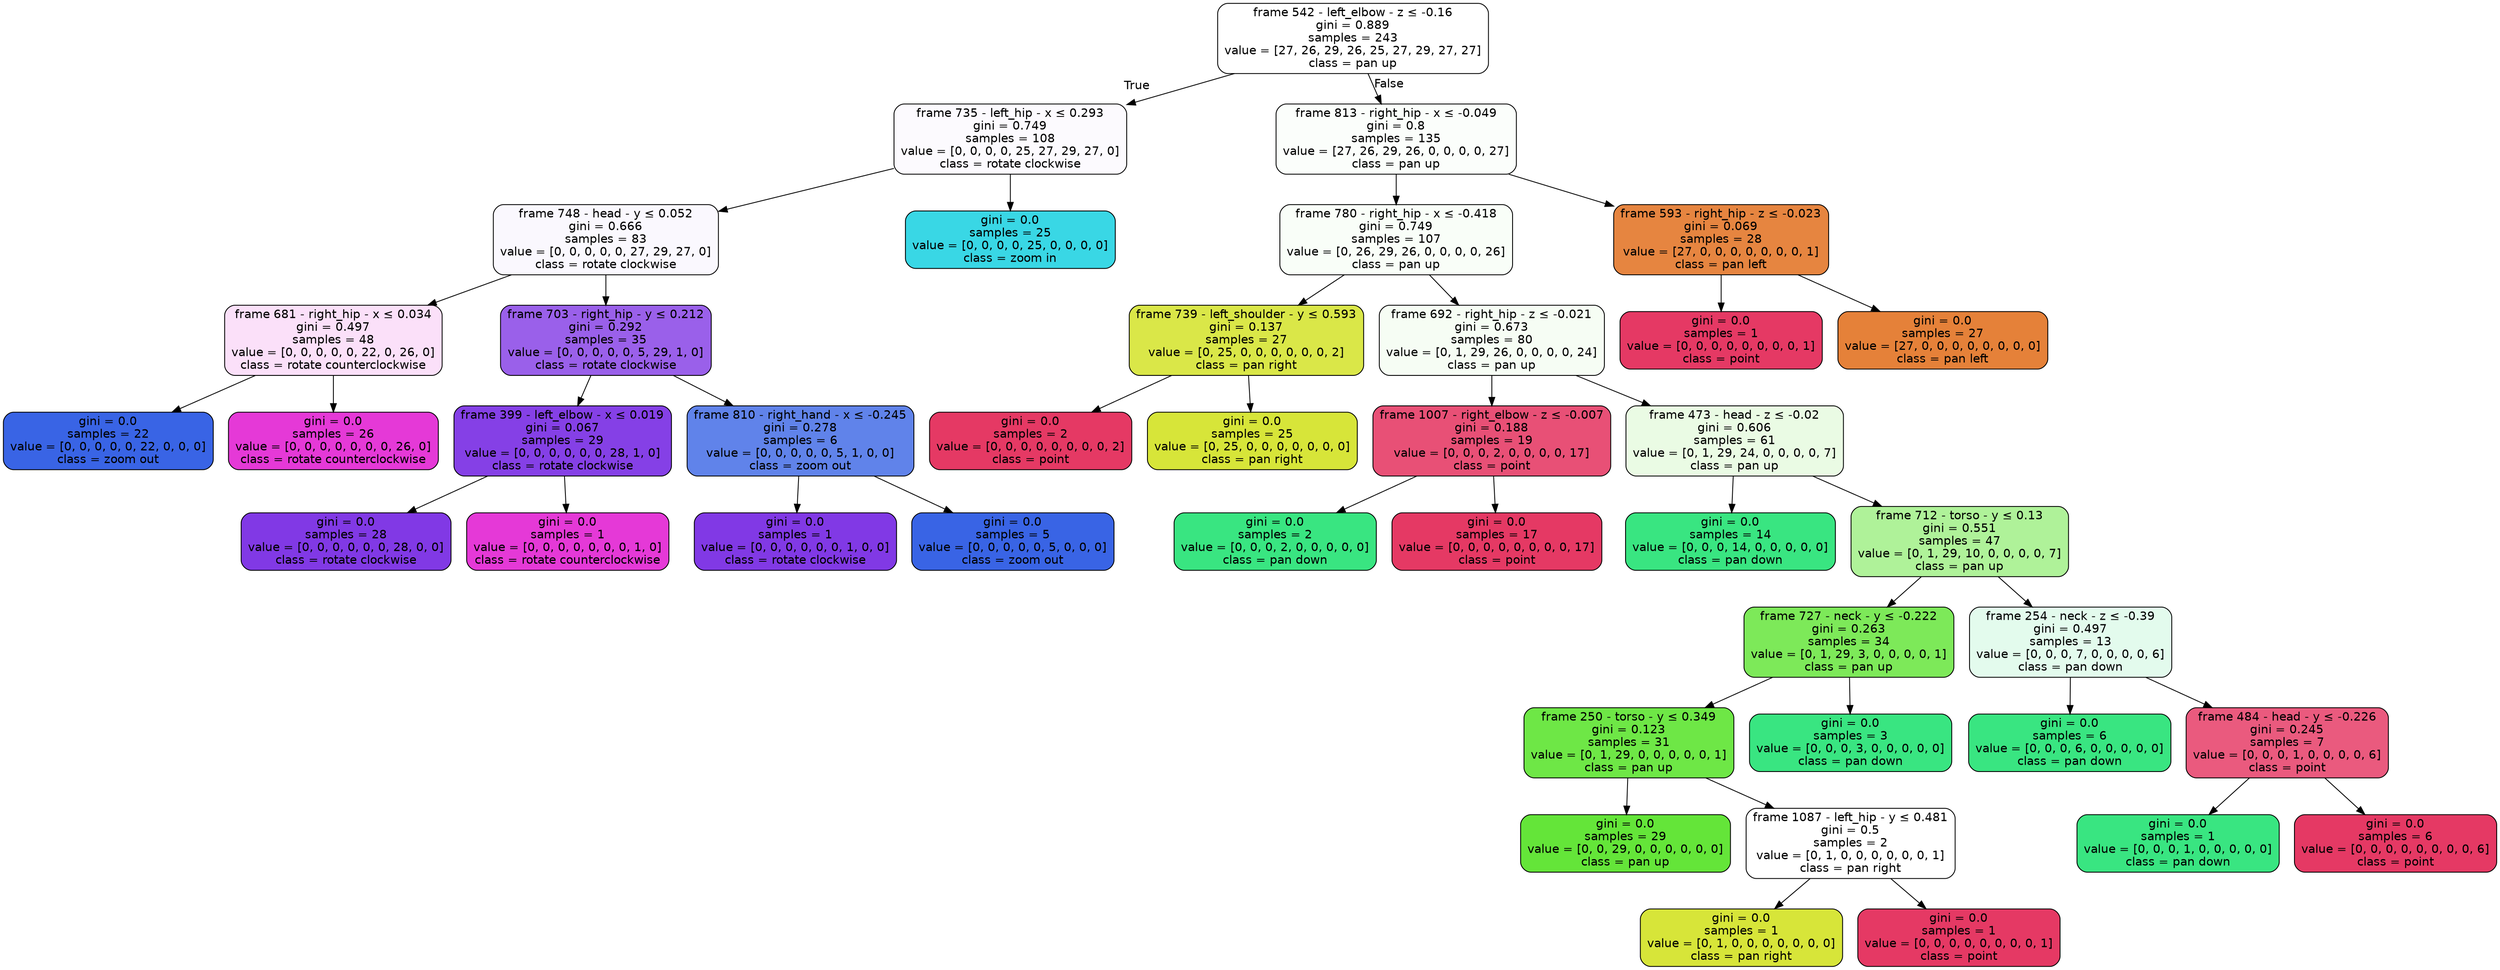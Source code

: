 digraph Tree {
node [shape=box, style="filled, rounded", color="black", fontname=helvetica] ;
edge [fontname=helvetica] ;
0 [label=<frame 542 - left_elbow - z &le; -0.16<br/>gini = 0.889<br/>samples = 243<br/>value = [27, 26, 29, 26, 25, 27, 29, 27, 27]<br/>class = pan up>, fillcolor="#64e53900"] ;
1 [label=<frame 735 - left_hip - x &le; 0.293<br/>gini = 0.749<br/>samples = 108<br/>value = [0, 0, 0, 0, 25, 27, 29, 27, 0]<br/>class = rotate clockwise>, fillcolor="#8139e506"] ;
0 -> 1 [labeldistance=2.5, labelangle=45, headlabel="True"] ;
2 [label=<frame 748 - head - y &le; 0.052<br/>gini = 0.666<br/>samples = 83<br/>value = [0, 0, 0, 0, 0, 27, 29, 27, 0]<br/>class = rotate clockwise>, fillcolor="#8139e509"] ;
1 -> 2 ;
3 [label=<frame 681 - right_hip - x &le; 0.034<br/>gini = 0.497<br/>samples = 48<br/>value = [0, 0, 0, 0, 0, 22, 0, 26, 0]<br/>class = rotate counterclockwise>, fillcolor="#e539d727"] ;
2 -> 3 ;
4 [label=<gini = 0.0<br/>samples = 22<br/>value = [0, 0, 0, 0, 0, 22, 0, 0, 0]<br/>class = zoom out>, fillcolor="#3964e5ff"] ;
3 -> 4 ;
5 [label=<gini = 0.0<br/>samples = 26<br/>value = [0, 0, 0, 0, 0, 0, 0, 26, 0]<br/>class = rotate counterclockwise>, fillcolor="#e539d7ff"] ;
3 -> 5 ;
6 [label=<frame 703 - right_hip - y &le; 0.212<br/>gini = 0.292<br/>samples = 35<br/>value = [0, 0, 0, 0, 0, 5, 29, 1, 0]<br/>class = rotate clockwise>, fillcolor="#8139e5cc"] ;
2 -> 6 ;
7 [label=<frame 399 - left_elbow - x &le; 0.019<br/>gini = 0.067<br/>samples = 29<br/>value = [0, 0, 0, 0, 0, 0, 28, 1, 0]<br/>class = rotate clockwise>, fillcolor="#8139e5f6"] ;
6 -> 7 ;
8 [label=<gini = 0.0<br/>samples = 28<br/>value = [0, 0, 0, 0, 0, 0, 28, 0, 0]<br/>class = rotate clockwise>, fillcolor="#8139e5ff"] ;
7 -> 8 ;
9 [label=<gini = 0.0<br/>samples = 1<br/>value = [0, 0, 0, 0, 0, 0, 0, 1, 0]<br/>class = rotate counterclockwise>, fillcolor="#e539d7ff"] ;
7 -> 9 ;
10 [label=<frame 810 - right_hand - x &le; -0.245<br/>gini = 0.278<br/>samples = 6<br/>value = [0, 0, 0, 0, 0, 5, 1, 0, 0]<br/>class = zoom out>, fillcolor="#3964e5cc"] ;
6 -> 10 ;
11 [label=<gini = 0.0<br/>samples = 1<br/>value = [0, 0, 0, 0, 0, 0, 1, 0, 0]<br/>class = rotate clockwise>, fillcolor="#8139e5ff"] ;
10 -> 11 ;
12 [label=<gini = 0.0<br/>samples = 5<br/>value = [0, 0, 0, 0, 0, 5, 0, 0, 0]<br/>class = zoom out>, fillcolor="#3964e5ff"] ;
10 -> 12 ;
13 [label=<gini = 0.0<br/>samples = 25<br/>value = [0, 0, 0, 0, 25, 0, 0, 0, 0]<br/>class = zoom in>, fillcolor="#39d7e5ff"] ;
1 -> 13 ;
14 [label=<frame 813 - right_hip - x &le; -0.049<br/>gini = 0.8<br/>samples = 135<br/>value = [27, 26, 29, 26, 0, 0, 0, 0, 27]<br/>class = pan up>, fillcolor="#64e53905"] ;
0 -> 14 [labeldistance=2.5, labelangle=-45, headlabel="False"] ;
15 [label=<frame 780 - right_hip - x &le; -0.418<br/>gini = 0.749<br/>samples = 107<br/>value = [0, 26, 29, 26, 0, 0, 0, 0, 26]<br/>class = pan up>, fillcolor="#64e53909"] ;
14 -> 15 ;
16 [label=<frame 739 - left_shoulder - y &le; 0.593<br/>gini = 0.137<br/>samples = 27<br/>value = [0, 25, 0, 0, 0, 0, 0, 0, 2]<br/>class = pan right>, fillcolor="#d7e539eb"] ;
15 -> 16 ;
17 [label=<gini = 0.0<br/>samples = 2<br/>value = [0, 0, 0, 0, 0, 0, 0, 0, 2]<br/>class = point>, fillcolor="#e53964ff"] ;
16 -> 17 ;
18 [label=<gini = 0.0<br/>samples = 25<br/>value = [0, 25, 0, 0, 0, 0, 0, 0, 0]<br/>class = pan right>, fillcolor="#d7e539ff"] ;
16 -> 18 ;
19 [label=<frame 692 - right_hip - z &le; -0.021<br/>gini = 0.673<br/>samples = 80<br/>value = [0, 1, 29, 26, 0, 0, 0, 0, 24]<br/>class = pan up>, fillcolor="#64e5390e"] ;
15 -> 19 ;
20 [label=<frame 1007 - right_elbow - z &le; -0.007<br/>gini = 0.188<br/>samples = 19<br/>value = [0, 0, 0, 2, 0, 0, 0, 0, 17]<br/>class = point>, fillcolor="#e53964e1"] ;
19 -> 20 ;
21 [label=<gini = 0.0<br/>samples = 2<br/>value = [0, 0, 0, 2, 0, 0, 0, 0, 0]<br/>class = pan down>, fillcolor="#39e581ff"] ;
20 -> 21 ;
22 [label=<gini = 0.0<br/>samples = 17<br/>value = [0, 0, 0, 0, 0, 0, 0, 0, 17]<br/>class = point>, fillcolor="#e53964ff"] ;
20 -> 22 ;
23 [label=<frame 473 - head - z &le; -0.02<br/>gini = 0.606<br/>samples = 61<br/>value = [0, 1, 29, 24, 0, 0, 0, 0, 7]<br/>class = pan up>, fillcolor="#64e53922"] ;
19 -> 23 ;
24 [label=<gini = 0.0<br/>samples = 14<br/>value = [0, 0, 0, 14, 0, 0, 0, 0, 0]<br/>class = pan down>, fillcolor="#39e581ff"] ;
23 -> 24 ;
25 [label=<frame 712 - torso - y &le; 0.13<br/>gini = 0.551<br/>samples = 47<br/>value = [0, 1, 29, 10, 0, 0, 0, 0, 7]<br/>class = pan up>, fillcolor="#64e53983"] ;
23 -> 25 ;
26 [label=<frame 727 - neck - y &le; -0.222<br/>gini = 0.263<br/>samples = 34<br/>value = [0, 1, 29, 3, 0, 0, 0, 0, 1]<br/>class = pan up>, fillcolor="#64e539d6"] ;
25 -> 26 ;
27 [label=<frame 250 - torso - y &le; 0.349<br/>gini = 0.123<br/>samples = 31<br/>value = [0, 1, 29, 0, 0, 0, 0, 0, 1]<br/>class = pan up>, fillcolor="#64e539ee"] ;
26 -> 27 ;
28 [label=<gini = 0.0<br/>samples = 29<br/>value = [0, 0, 29, 0, 0, 0, 0, 0, 0]<br/>class = pan up>, fillcolor="#64e539ff"] ;
27 -> 28 ;
29 [label=<frame 1087 - left_hip - y &le; 0.481<br/>gini = 0.5<br/>samples = 2<br/>value = [0, 1, 0, 0, 0, 0, 0, 0, 1]<br/>class = pan right>, fillcolor="#d7e53900"] ;
27 -> 29 ;
30 [label=<gini = 0.0<br/>samples = 1<br/>value = [0, 1, 0, 0, 0, 0, 0, 0, 0]<br/>class = pan right>, fillcolor="#d7e539ff"] ;
29 -> 30 ;
31 [label=<gini = 0.0<br/>samples = 1<br/>value = [0, 0, 0, 0, 0, 0, 0, 0, 1]<br/>class = point>, fillcolor="#e53964ff"] ;
29 -> 31 ;
32 [label=<gini = 0.0<br/>samples = 3<br/>value = [0, 0, 0, 3, 0, 0, 0, 0, 0]<br/>class = pan down>, fillcolor="#39e581ff"] ;
26 -> 32 ;
33 [label=<frame 254 - neck - z &le; -0.39<br/>gini = 0.497<br/>samples = 13<br/>value = [0, 0, 0, 7, 0, 0, 0, 0, 6]<br/>class = pan down>, fillcolor="#39e58124"] ;
25 -> 33 ;
34 [label=<gini = 0.0<br/>samples = 6<br/>value = [0, 0, 0, 6, 0, 0, 0, 0, 0]<br/>class = pan down>, fillcolor="#39e581ff"] ;
33 -> 34 ;
35 [label=<frame 484 - head - y &le; -0.226<br/>gini = 0.245<br/>samples = 7<br/>value = [0, 0, 0, 1, 0, 0, 0, 0, 6]<br/>class = point>, fillcolor="#e53964d4"] ;
33 -> 35 ;
36 [label=<gini = 0.0<br/>samples = 1<br/>value = [0, 0, 0, 1, 0, 0, 0, 0, 0]<br/>class = pan down>, fillcolor="#39e581ff"] ;
35 -> 36 ;
37 [label=<gini = 0.0<br/>samples = 6<br/>value = [0, 0, 0, 0, 0, 0, 0, 0, 6]<br/>class = point>, fillcolor="#e53964ff"] ;
35 -> 37 ;
38 [label=<frame 593 - right_hip - z &le; -0.023<br/>gini = 0.069<br/>samples = 28<br/>value = [27, 0, 0, 0, 0, 0, 0, 0, 1]<br/>class = pan left>, fillcolor="#e58139f6"] ;
14 -> 38 ;
39 [label=<gini = 0.0<br/>samples = 1<br/>value = [0, 0, 0, 0, 0, 0, 0, 0, 1]<br/>class = point>, fillcolor="#e53964ff"] ;
38 -> 39 ;
40 [label=<gini = 0.0<br/>samples = 27<br/>value = [27, 0, 0, 0, 0, 0, 0, 0, 0]<br/>class = pan left>, fillcolor="#e58139ff"] ;
38 -> 40 ;
}